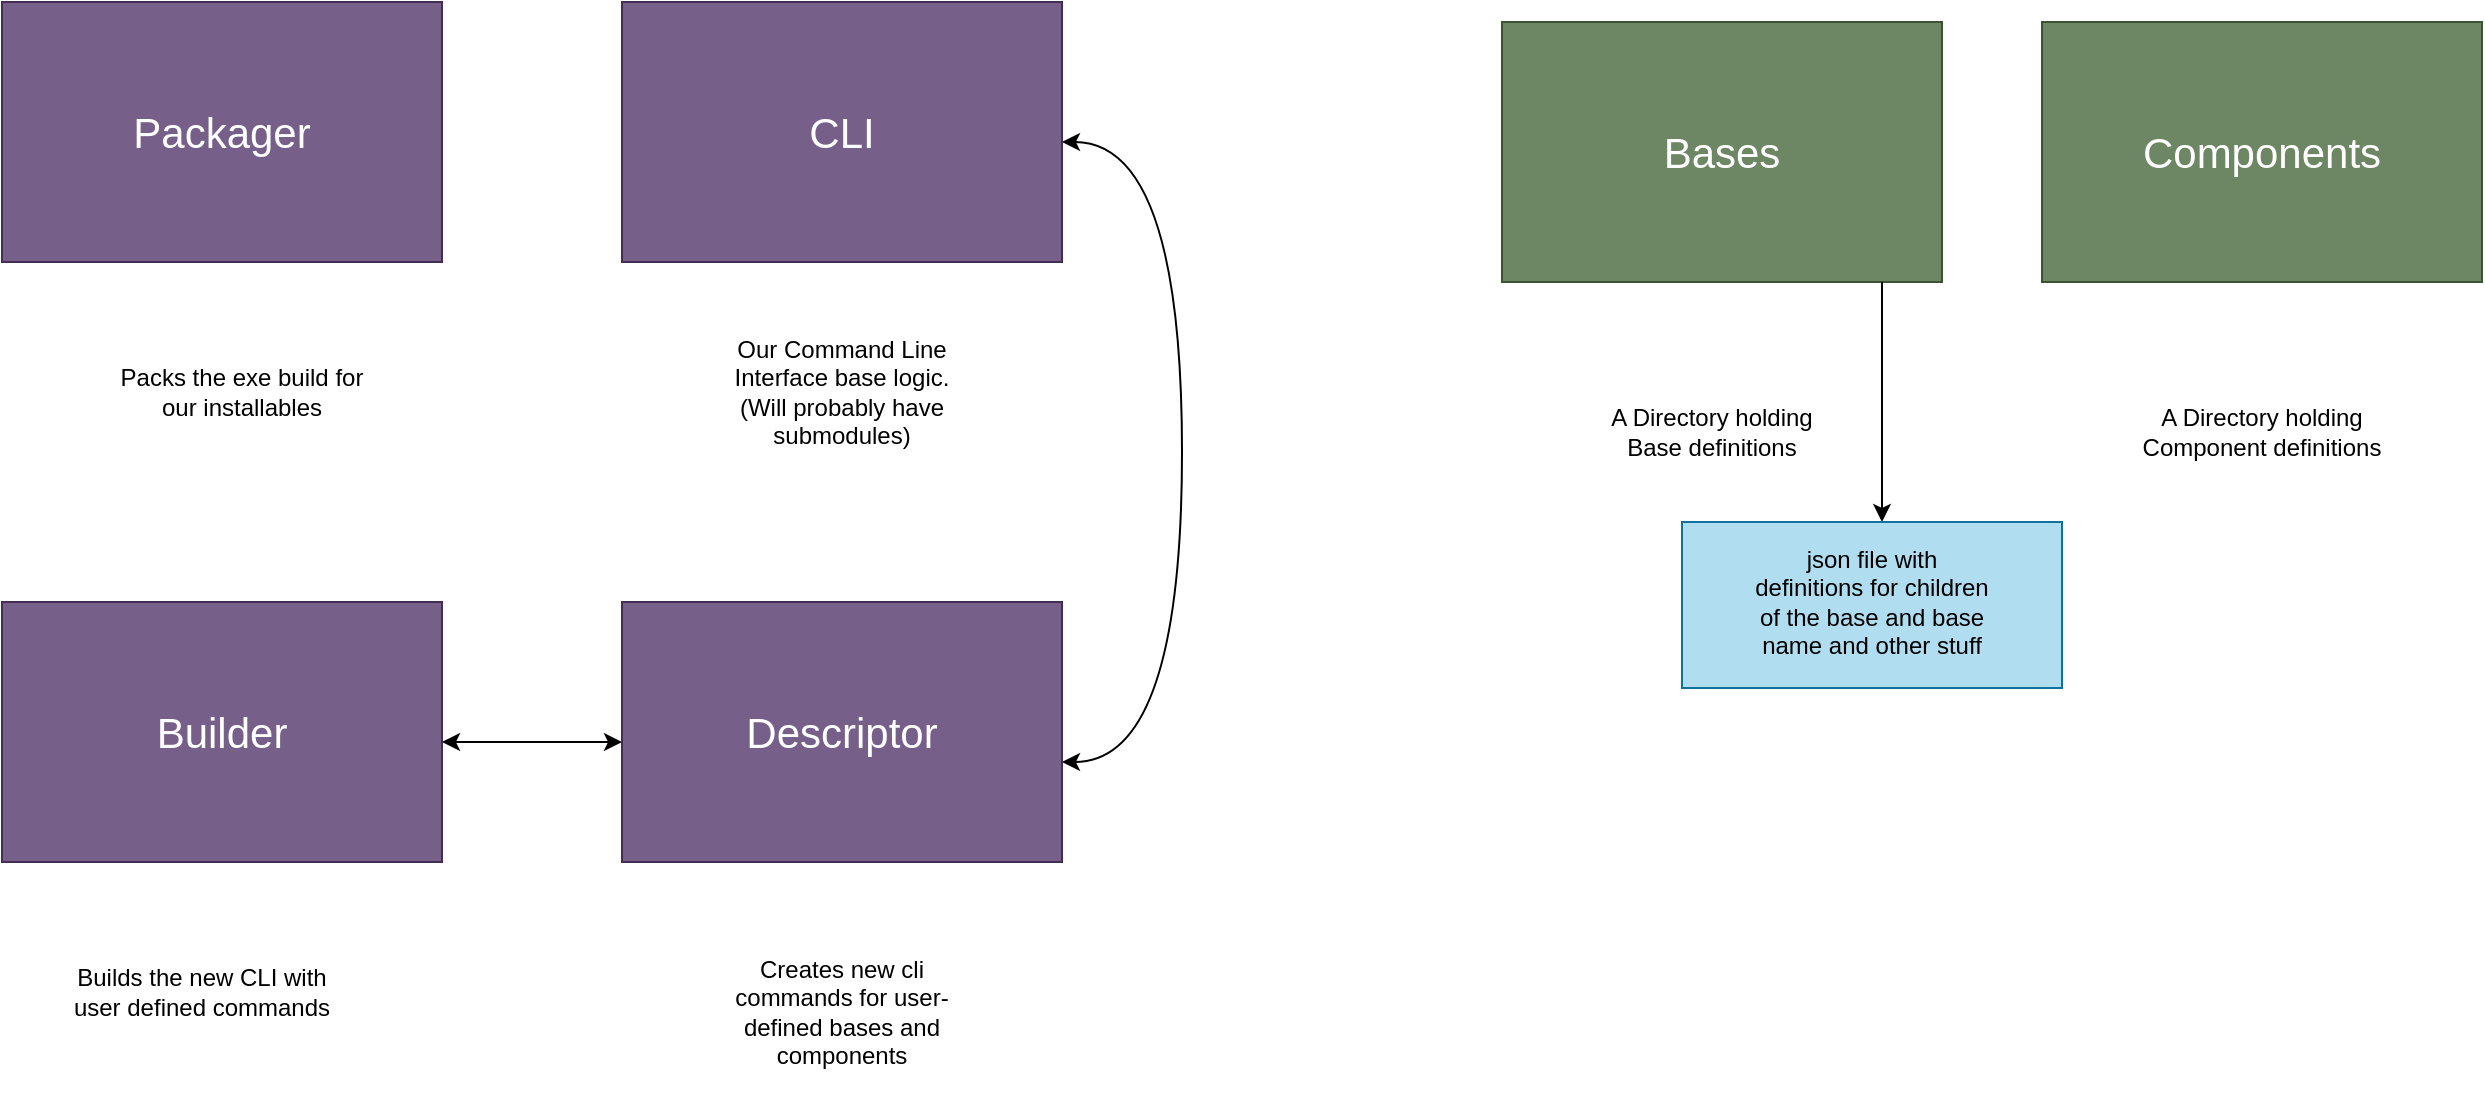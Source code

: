 <mxfile version="13.0.3" type="device"><diagram id="IYMXHplJ9sBUxVRcy9K0" name="Page-1"><mxGraphModel dx="1278" dy="960" grid="1" gridSize="10" guides="1" tooltips="1" connect="1" arrows="1" fold="1" page="1" pageScale="1" pageWidth="850" pageHeight="1100" math="0" shadow="0"><root><mxCell id="0"/><mxCell id="1" parent="0"/><mxCell id="ksku0A5UaKkgBNprsOOl-6" value="" style="group;fillColor=#76608a;strokeColor=#432D57;fontColor=#ffffff;" parent="1" vertex="1" connectable="0"><mxGeometry x="20" y="60" width="220" height="130" as="geometry"/></mxCell><mxCell id="ksku0A5UaKkgBNprsOOl-2" value="&lt;div style=&quot;font-size: 21px&quot;&gt;&lt;font style=&quot;font-size: 21px&quot; color=&quot;#ffffff&quot;&gt;Packager&lt;/font&gt;&lt;/div&gt;" style="text;html=1;strokeColor=none;fillColor=none;align=center;verticalAlign=middle;whiteSpace=wrap;rounded=0;" parent="ksku0A5UaKkgBNprsOOl-6" vertex="1"><mxGeometry x="90" y="55" width="40" height="20" as="geometry"/></mxCell><mxCell id="yhbz9YSdAMRJXTPvII85-2" value="" style="group;fillColor=#76608a;strokeColor=#432D57;fontColor=#ffffff;" vertex="1" connectable="0" parent="1"><mxGeometry x="330" y="60" width="220" height="130" as="geometry"/></mxCell><mxCell id="yhbz9YSdAMRJXTPvII85-3" value="&lt;div style=&quot;font-size: 21px&quot;&gt;&lt;font style=&quot;font-size: 21px&quot; color=&quot;#ffffff&quot;&gt;CLI&lt;/font&gt;&lt;/div&gt;" style="text;html=1;strokeColor=none;fillColor=none;align=center;verticalAlign=middle;whiteSpace=wrap;rounded=0;" vertex="1" parent="yhbz9YSdAMRJXTPvII85-2"><mxGeometry x="90" y="55" width="40" height="20" as="geometry"/></mxCell><mxCell id="yhbz9YSdAMRJXTPvII85-4" value="" style="group;fillColor=#6d8764;strokeColor=#3A5431;fontColor=#ffffff;" vertex="1" connectable="0" parent="1"><mxGeometry x="770" y="70" width="220" height="130" as="geometry"/></mxCell><mxCell id="yhbz9YSdAMRJXTPvII85-5" value="&lt;div style=&quot;font-size: 21px&quot;&gt;&lt;font style=&quot;font-size: 21px&quot; color=&quot;#ffffff&quot;&gt;Bases&lt;/font&gt;&lt;/div&gt;" style="text;html=1;strokeColor=none;fillColor=none;align=center;verticalAlign=middle;whiteSpace=wrap;rounded=0;" vertex="1" parent="yhbz9YSdAMRJXTPvII85-4"><mxGeometry x="90" y="55" width="40" height="20" as="geometry"/></mxCell><mxCell id="yhbz9YSdAMRJXTPvII85-6" value="" style="group;fillColor=#6d8764;strokeColor=#3A5431;fontColor=#ffffff;" vertex="1" connectable="0" parent="1"><mxGeometry x="1040" y="70" width="220" height="130" as="geometry"/></mxCell><mxCell id="yhbz9YSdAMRJXTPvII85-7" value="&lt;div style=&quot;font-size: 21px&quot;&gt;&lt;font style=&quot;font-size: 21px&quot; color=&quot;#ffffff&quot;&gt;Components&lt;/font&gt;&lt;/div&gt;" style="text;html=1;strokeColor=none;fillColor=none;align=center;verticalAlign=middle;whiteSpace=wrap;rounded=0;" vertex="1" parent="yhbz9YSdAMRJXTPvII85-6"><mxGeometry x="90" y="55" width="40" height="20" as="geometry"/></mxCell><mxCell id="yhbz9YSdAMRJXTPvII85-8" value="" style="group;fillColor=#76608a;strokeColor=#432D57;fontColor=#ffffff;" vertex="1" connectable="0" parent="1"><mxGeometry x="330" y="360" width="220" height="130" as="geometry"/></mxCell><mxCell id="yhbz9YSdAMRJXTPvII85-9" value="&lt;div style=&quot;font-size: 21px&quot;&gt;&lt;font color=&quot;#ffffff&quot;&gt;Descriptor&lt;/font&gt;&lt;/div&gt;" style="text;html=1;strokeColor=none;fillColor=none;align=center;verticalAlign=middle;whiteSpace=wrap;rounded=0;" vertex="1" parent="yhbz9YSdAMRJXTPvII85-8"><mxGeometry x="90" y="55" width="40" height="20" as="geometry"/></mxCell><mxCell id="yhbz9YSdAMRJXTPvII85-10" value="Packs the exe build for our installables" style="text;html=1;strokeColor=none;fillColor=none;align=center;verticalAlign=middle;whiteSpace=wrap;rounded=0;" vertex="1" parent="1"><mxGeometry x="70" y="210" width="140" height="90" as="geometry"/></mxCell><mxCell id="yhbz9YSdAMRJXTPvII85-11" value="Our Command Line Interface base logic. (Will probably have submodules)" style="text;html=1;strokeColor=none;fillColor=none;align=center;verticalAlign=middle;whiteSpace=wrap;rounded=0;" vertex="1" parent="1"><mxGeometry x="375" y="210" width="130" height="90" as="geometry"/></mxCell><mxCell id="yhbz9YSdAMRJXTPvII85-14" value="Creates new cli commands for user-defined bases and components" style="text;html=1;strokeColor=none;fillColor=none;align=center;verticalAlign=middle;whiteSpace=wrap;rounded=0;" vertex="1" parent="1"><mxGeometry x="370" y="520" width="140" height="90" as="geometry"/></mxCell><mxCell id="yhbz9YSdAMRJXTPvII85-15" value="" style="group;fillColor=#76608a;strokeColor=#432D57;fontColor=#ffffff;" vertex="1" connectable="0" parent="1"><mxGeometry x="20" y="360" width="220" height="130" as="geometry"/></mxCell><mxCell id="yhbz9YSdAMRJXTPvII85-16" value="&lt;div style=&quot;font-size: 21px&quot;&gt;&lt;font style=&quot;font-size: 21px&quot; color=&quot;#ffffff&quot;&gt;Builder&lt;/font&gt;&lt;/div&gt;" style="text;html=1;strokeColor=none;fillColor=none;align=center;verticalAlign=middle;whiteSpace=wrap;rounded=0;" vertex="1" parent="yhbz9YSdAMRJXTPvII85-15"><mxGeometry x="90" y="55" width="40" height="20" as="geometry"/></mxCell><mxCell id="yhbz9YSdAMRJXTPvII85-17" value="Builds the new CLI with user defined commands" style="text;html=1;strokeColor=none;fillColor=none;align=center;verticalAlign=middle;whiteSpace=wrap;rounded=0;" vertex="1" parent="1"><mxGeometry x="50" y="510" width="140" height="90" as="geometry"/></mxCell><mxCell id="yhbz9YSdAMRJXTPvII85-18" value="" style="endArrow=classic;startArrow=classic;html=1;" edge="1" parent="1"><mxGeometry width="50" height="50" relative="1" as="geometry"><mxPoint x="240" y="430" as="sourcePoint"/><mxPoint x="330" y="430" as="targetPoint"/></mxGeometry></mxCell><mxCell id="yhbz9YSdAMRJXTPvII85-20" value="" style="endArrow=classic;startArrow=classic;html=1;edgeStyle=orthogonalEdgeStyle;curved=1;" edge="1" parent="1"><mxGeometry width="50" height="50" relative="1" as="geometry"><mxPoint x="550" y="440" as="sourcePoint"/><mxPoint x="550" y="130" as="targetPoint"/><Array as="points"><mxPoint x="610" y="440"/><mxPoint x="610" y="130"/></Array></mxGeometry></mxCell><mxCell id="yhbz9YSdAMRJXTPvII85-21" value="A Directory holding Base definitions" style="text;html=1;strokeColor=none;fillColor=none;align=center;verticalAlign=middle;whiteSpace=wrap;rounded=0;" vertex="1" parent="1"><mxGeometry x="810" y="230" width="130" height="90" as="geometry"/></mxCell><mxCell id="yhbz9YSdAMRJXTPvII85-22" value="A Directory holding Component definitions" style="text;html=1;strokeColor=none;fillColor=none;align=center;verticalAlign=middle;whiteSpace=wrap;rounded=0;" vertex="1" parent="1"><mxGeometry x="1085" y="230" width="130" height="90" as="geometry"/></mxCell><mxCell id="yhbz9YSdAMRJXTPvII85-23" value="" style="endArrow=classic;html=1;" edge="1" parent="1"><mxGeometry width="50" height="50" relative="1" as="geometry"><mxPoint x="960" y="200" as="sourcePoint"/><mxPoint x="960" y="320" as="targetPoint"/></mxGeometry></mxCell><mxCell id="yhbz9YSdAMRJXTPvII85-24" value="" style="rounded=0;whiteSpace=wrap;html=1;fillColor=#b1ddf0;strokeColor=#10739e;" vertex="1" parent="1"><mxGeometry x="860" y="320" width="190" height="83" as="geometry"/></mxCell><mxCell id="yhbz9YSdAMRJXTPvII85-25" value="json file with definitions for children of the base and base name and other stuff" style="text;html=1;strokeColor=none;fillColor=none;align=center;verticalAlign=middle;whiteSpace=wrap;rounded=0;" vertex="1" parent="1"><mxGeometry x="895" y="350" width="120" height="20" as="geometry"/></mxCell></root></mxGraphModel></diagram></mxfile>